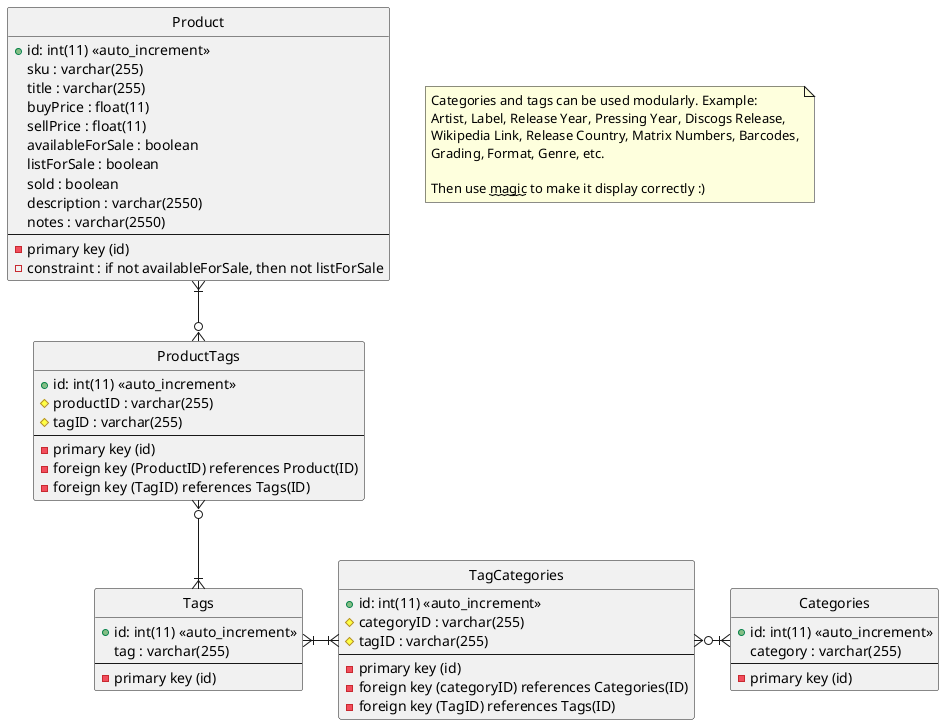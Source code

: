 ```plantuml
@startuml

' hide circles and make right angles
hide circle
skinparam linetype ortho

' Product - main focus of the diagrams
entity Product {
    + id: int(11) <<auto_increment>>
    sku : varchar(255)
    title : varchar(255)
    buyPrice : float(11)
    sellPrice : float(11)
    availableForSale : boolean
    listForSale : boolean
    sold : boolean
    description : varchar(2550)
    notes : varchar(2550)
    --
    - primary key (id)
    - constraint : if not availableForSale, then not listForSale
}

entity Tags {
    + id: int(11) <<auto_increment>>
    tag : varchar(255)
    --
    - primary key (id)
}

entity Categories {
    + id: int(11) <<auto_increment>>
    category : varchar(255)
    --
    - primary key (id)
}

entity ProductTags {
    + id: int(11) <<auto_increment>>
    # productID : varchar(255)
    # tagID : varchar(255)
    --
    - primary key (id)
    - foreign key (ProductID) references Product(ID)
    - foreign key (TagID) references Tags(ID)
}

entity TagCategories {
    + id: int(11) <<auto_increment>>
    # categoryID : varchar(255)
    # tagID : varchar(255)
    --
    - primary key (id)
    - foreign key (categoryID) references Categories(ID)
    - foreign key (TagID) references Tags(ID)
}

' product can have zero or more tags
Product }|--o{ ProductTags
ProductTags }o--|{ Tags
' tags belong to one or more categories
Tags }|-|{ TagCategories
TagCategories }o-|{ Categories



note as N1
    Categories and tags can be used modularly. Example:
    Artist, Label, Release Year, Pressing Year, Discogs Release,
    Wikipedia Link, Release Country, Matrix Numbers, Barcodes,
    Grading, Format, Genre, etc.
    
    Then use ~~magic~~ to make it display correctly :)
end note



/'
entity Labels {
    + id: int(11) <<auto_increment>>
    name : varchar(255)
    --
    - primary key(id)
}

' labels have one or more products
Product ||--o{ Labels
*/
entity Caategories {
    + id: int(11) <<auto_increment>>
    categoryName : varchar(255)
    --
    - primary key(id)
}
'/

@enduml
```